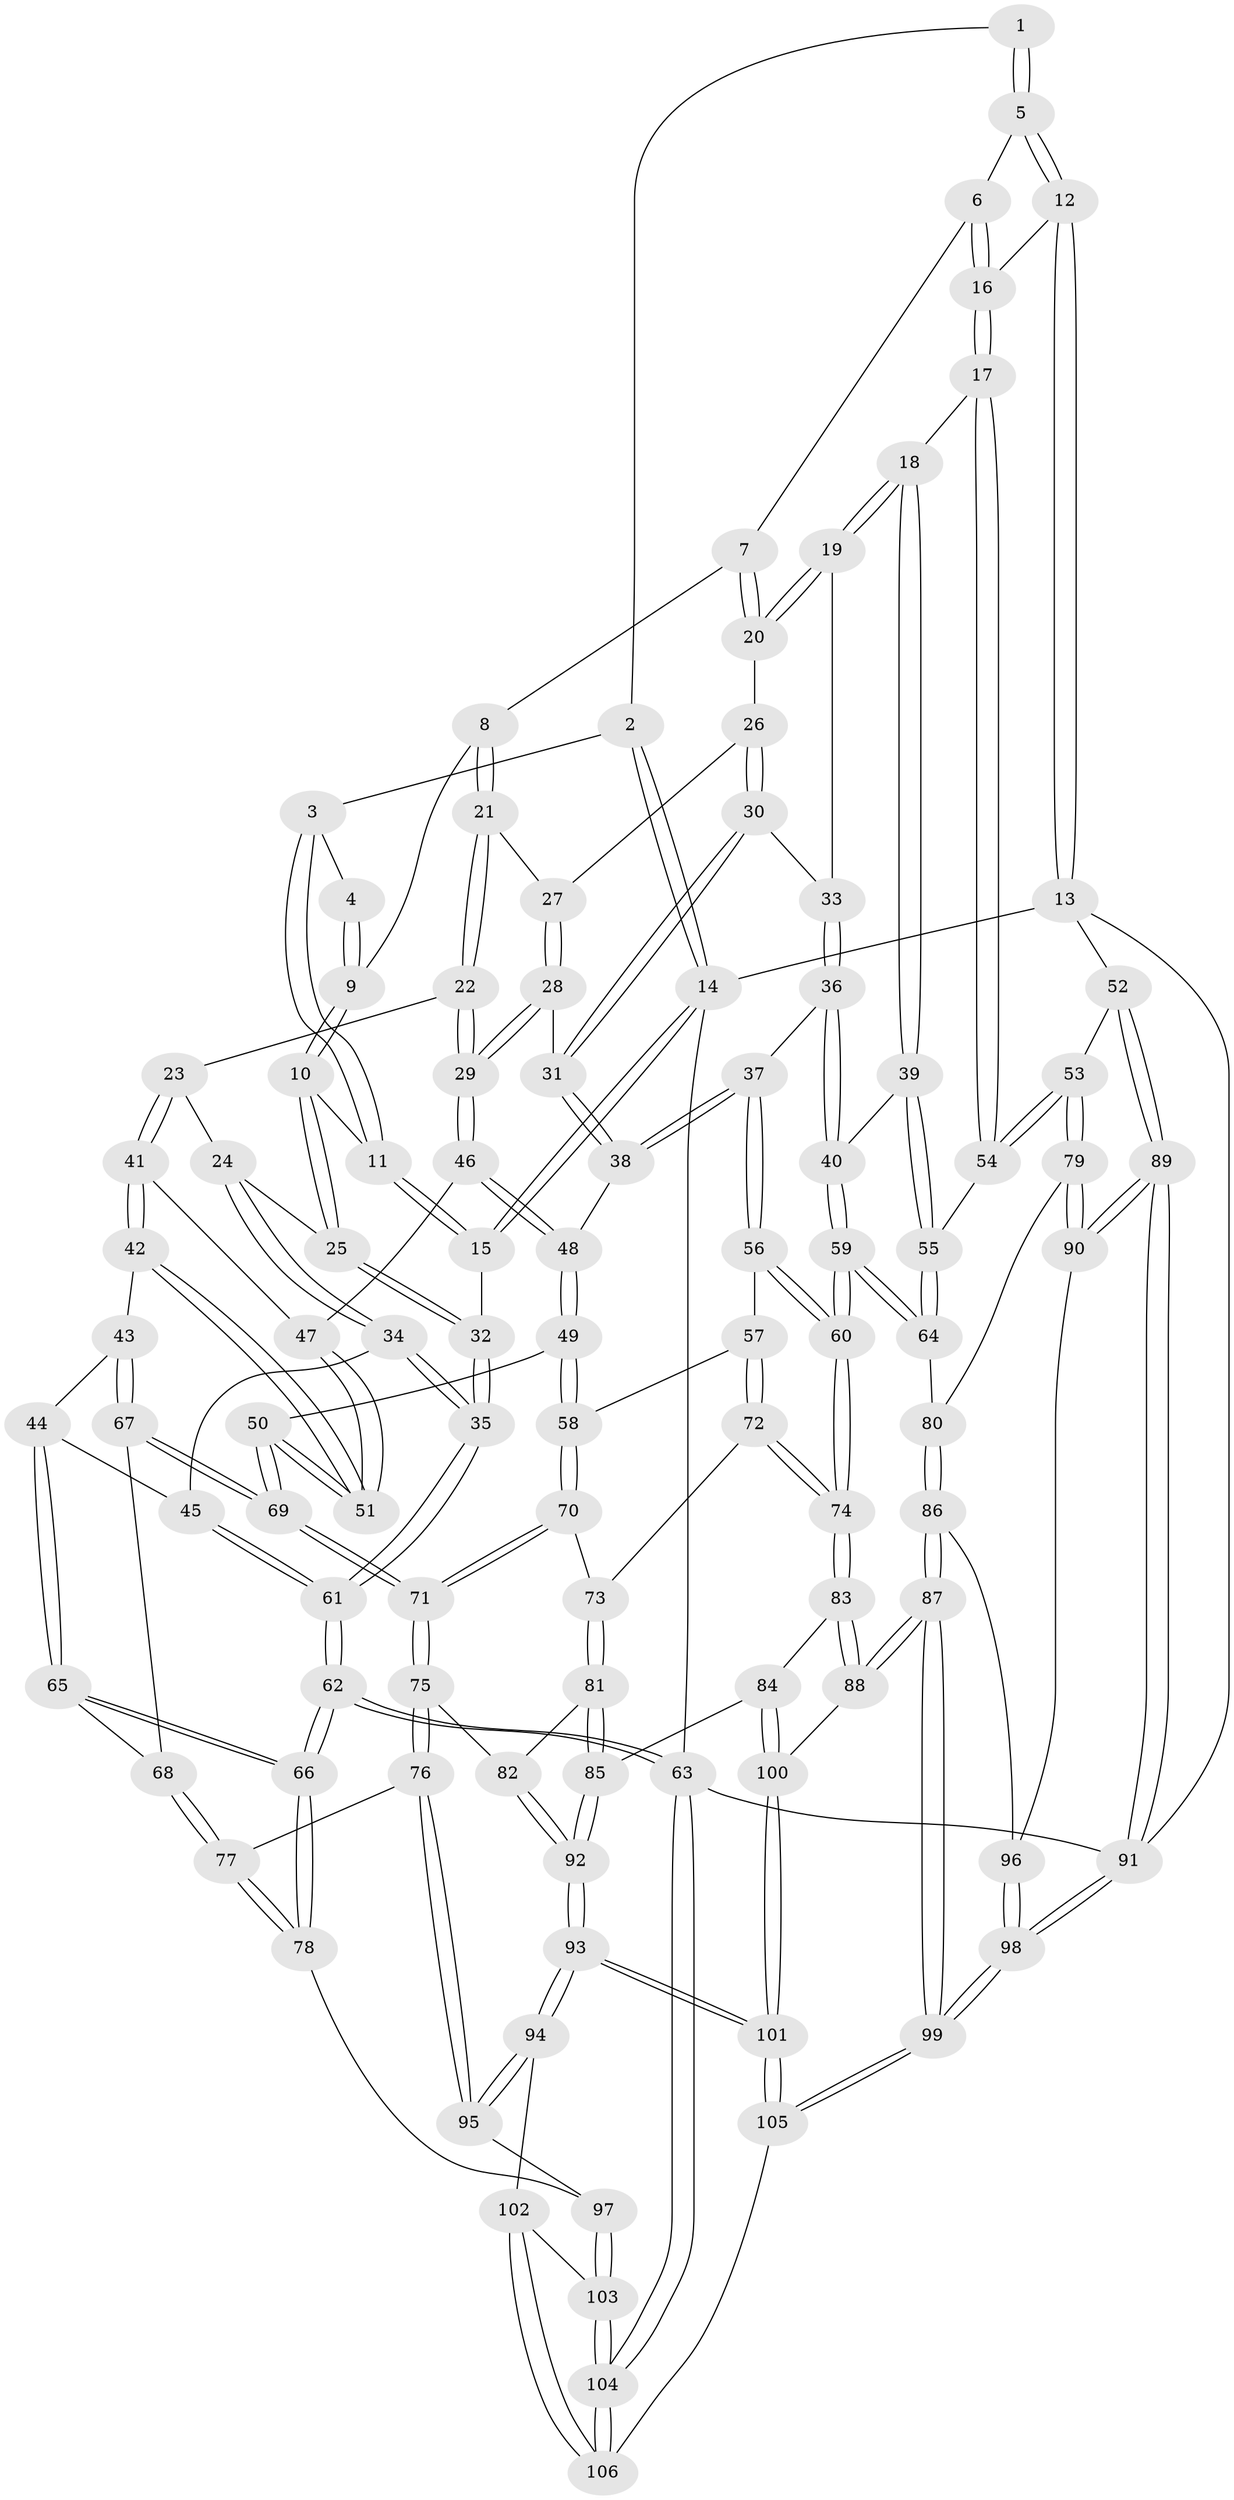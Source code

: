 // coarse degree distribution, {4: 0.4838709677419355, 5: 0.3225806451612903, 6: 0.0967741935483871, 3: 0.0967741935483871}
// Generated by graph-tools (version 1.1) at 2025/42/03/06/25 10:42:35]
// undirected, 106 vertices, 262 edges
graph export_dot {
graph [start="1"]
  node [color=gray90,style=filled];
  1 [pos="+0.3798315919685846+0"];
  2 [pos="+0+0"];
  3 [pos="+0.16613313482227973+0.10338431526072563"];
  4 [pos="+0.28943804957627833+0.09110002518632203"];
  5 [pos="+0.7298596590288755+0"];
  6 [pos="+0.6813745955626332+0"];
  7 [pos="+0.6440089015527992+0.02151149827764159"];
  8 [pos="+0.37658968684823485+0.19488278128196637"];
  9 [pos="+0.3527721053919352+0.17384565579890615"];
  10 [pos="+0.1401444733607103+0.2461708159793465"];
  11 [pos="+0.13836449825809838+0.19472877201950567"];
  12 [pos="+1+0"];
  13 [pos="+1+0"];
  14 [pos="+0+0"];
  15 [pos="+0+0"];
  16 [pos="+0.8257875240986831+0.3934168355490763"];
  17 [pos="+0.8186684358445023+0.40858743778090656"];
  18 [pos="+0.7371512295780678+0.4135594654402236"];
  19 [pos="+0.6398230343031833+0.3208920659615771"];
  20 [pos="+0.6301048970956757+0.24843590705647278"];
  21 [pos="+0.3767708267618571+0.20662942690228564"];
  22 [pos="+0.23627279142578395+0.3473224033871916"];
  23 [pos="+0.21474444553398359+0.3466563289114221"];
  24 [pos="+0.14488793368229178+0.3137801253211138"];
  25 [pos="+0.13312700191288993+0.2884408396582865"];
  26 [pos="+0.4197287171193491+0.2557660148575065"];
  27 [pos="+0.4002016325792252+0.24064538084257342"];
  28 [pos="+0.37077725311855775+0.4012555005827495"];
  29 [pos="+0.33024673636986984+0.42306660258376727"];
  30 [pos="+0.4986842956160243+0.36656800618363466"];
  31 [pos="+0.47418397235630994+0.396125413546408"];
  32 [pos="+0+0.19595802305575943"];
  33 [pos="+0.5487832306204562+0.3562859587495959"];
  34 [pos="+0.08995286603428126+0.3848080452852698"];
  35 [pos="+0+0.423352701974756"];
  36 [pos="+0.5577928535658089+0.5307370524158794"];
  37 [pos="+0.49124866141977824+0.522759967843238"];
  38 [pos="+0.48347629689697263+0.5122507756316613"];
  39 [pos="+0.6856282434554413+0.494353057724727"];
  40 [pos="+0.5888842575289586+0.5401650818882122"];
  41 [pos="+0.18710317055771636+0.5228988257416253"];
  42 [pos="+0.16806498728963232+0.5452055085456896"];
  43 [pos="+0.15051431714390862+0.5560359684340388"];
  44 [pos="+0.11079413297362092+0.5426616566506841"];
  45 [pos="+0.08130126277138225+0.5294295981726017"];
  46 [pos="+0.33117096478098024+0.44274654268647096"];
  47 [pos="+0.2618789657287945+0.5042401467219414"];
  48 [pos="+0.36025257455533793+0.49199092245622883"];
  49 [pos="+0.3384998099626648+0.6080970239599813"];
  50 [pos="+0.3364542663713995+0.6085493865996315"];
  51 [pos="+0.3243347856911924+0.6002465372469394"];
  52 [pos="+1+0.5790691947770731"];
  53 [pos="+1+0.5747770428701606"];
  54 [pos="+0.9958721143327849+0.5642449485153884"];
  55 [pos="+0.7321431916222115+0.6578779294326388"];
  56 [pos="+0.43465987281565166+0.625464796124898"];
  57 [pos="+0.403079426608325+0.6320716607521119"];
  58 [pos="+0.38760283918672644+0.6290948590068366"];
  59 [pos="+0.5768039697132996+0.7346206809375267"];
  60 [pos="+0.5758860974275659+0.7353030902411525"];
  61 [pos="+0+0.6059340512560731"];
  62 [pos="+0+0.7758094830798212"];
  63 [pos="+0+1"];
  64 [pos="+0.7077283497162546+0.7153169128428694"];
  65 [pos="+0.052845275386523165+0.7012199760647204"];
  66 [pos="+0+0.7822667281052866"];
  67 [pos="+0.169280155597946+0.6385650946200174"];
  68 [pos="+0.14046098625828563+0.6760379624279571"];
  69 [pos="+0.25966430235389704+0.6835898217064372"];
  70 [pos="+0.3467945049340869+0.7257351067100282"];
  71 [pos="+0.2675661561736866+0.7389415243169967"];
  72 [pos="+0.40609986936171805+0.7388699331990359"];
  73 [pos="+0.38587721935350133+0.749097507142994"];
  74 [pos="+0.5440931442131489+0.802045714829696"];
  75 [pos="+0.2624201270350574+0.763462985706716"];
  76 [pos="+0.21202406408552396+0.8106813915205204"];
  77 [pos="+0.15954421523171414+0.7758675973118149"];
  78 [pos="+0+0.7956265036321761"];
  79 [pos="+0.8704168146659094+0.7684173178120886"];
  80 [pos="+0.7276359558989018+0.7351928258893828"];
  81 [pos="+0.3623300933478089+0.7988150361916597"];
  82 [pos="+0.3302539764224274+0.8003256240746355"];
  83 [pos="+0.539855661071175+0.8280056730054124"];
  84 [pos="+0.44068686295751114+0.8621441403129801"];
  85 [pos="+0.43440944582880836+0.8611368252961473"];
  86 [pos="+0.7374890513860864+0.8530015980109686"];
  87 [pos="+0.6506390062462349+1"];
  88 [pos="+0.6376862583270746+1"];
  89 [pos="+1+0.8561875080243747"];
  90 [pos="+0.8779370184489447+0.8306650178742035"];
  91 [pos="+1+1"];
  92 [pos="+0.32030075706322864+0.9042651554561315"];
  93 [pos="+0.28404818488007694+0.9383773411034745"];
  94 [pos="+0.22523940858707545+0.9004005382151998"];
  95 [pos="+0.20753672280764648+0.8610521129335975"];
  96 [pos="+0.8728712023793012+0.84520761764802"];
  97 [pos="+0.06954646193358772+0.8766890651902611"];
  98 [pos="+0.8955327330165951+1"];
  99 [pos="+0.7157544445448918+1"];
  100 [pos="+0.42176004230661424+0.9433407483430658"];
  101 [pos="+0.34568141623309456+1"];
  102 [pos="+0.18704119237533756+0.9356725099336377"];
  103 [pos="+0.10453613921338124+0.9658569563794966"];
  104 [pos="+0+1"];
  105 [pos="+0.3642450547506583+1"];
  106 [pos="+0.12376887171660206+1"];
  1 -- 2;
  1 -- 5;
  1 -- 5;
  2 -- 3;
  2 -- 14;
  2 -- 14;
  3 -- 4;
  3 -- 11;
  3 -- 11;
  4 -- 9;
  4 -- 9;
  5 -- 6;
  5 -- 12;
  5 -- 12;
  6 -- 7;
  6 -- 16;
  6 -- 16;
  7 -- 8;
  7 -- 20;
  7 -- 20;
  8 -- 9;
  8 -- 21;
  8 -- 21;
  9 -- 10;
  9 -- 10;
  10 -- 11;
  10 -- 25;
  10 -- 25;
  11 -- 15;
  11 -- 15;
  12 -- 13;
  12 -- 13;
  12 -- 16;
  13 -- 14;
  13 -- 52;
  13 -- 91;
  14 -- 15;
  14 -- 15;
  14 -- 63;
  15 -- 32;
  16 -- 17;
  16 -- 17;
  17 -- 18;
  17 -- 54;
  17 -- 54;
  18 -- 19;
  18 -- 19;
  18 -- 39;
  18 -- 39;
  19 -- 20;
  19 -- 20;
  19 -- 33;
  20 -- 26;
  21 -- 22;
  21 -- 22;
  21 -- 27;
  22 -- 23;
  22 -- 29;
  22 -- 29;
  23 -- 24;
  23 -- 41;
  23 -- 41;
  24 -- 25;
  24 -- 34;
  24 -- 34;
  25 -- 32;
  25 -- 32;
  26 -- 27;
  26 -- 30;
  26 -- 30;
  27 -- 28;
  27 -- 28;
  28 -- 29;
  28 -- 29;
  28 -- 31;
  29 -- 46;
  29 -- 46;
  30 -- 31;
  30 -- 31;
  30 -- 33;
  31 -- 38;
  31 -- 38;
  32 -- 35;
  32 -- 35;
  33 -- 36;
  33 -- 36;
  34 -- 35;
  34 -- 35;
  34 -- 45;
  35 -- 61;
  35 -- 61;
  36 -- 37;
  36 -- 40;
  36 -- 40;
  37 -- 38;
  37 -- 38;
  37 -- 56;
  37 -- 56;
  38 -- 48;
  39 -- 40;
  39 -- 55;
  39 -- 55;
  40 -- 59;
  40 -- 59;
  41 -- 42;
  41 -- 42;
  41 -- 47;
  42 -- 43;
  42 -- 51;
  42 -- 51;
  43 -- 44;
  43 -- 67;
  43 -- 67;
  44 -- 45;
  44 -- 65;
  44 -- 65;
  45 -- 61;
  45 -- 61;
  46 -- 47;
  46 -- 48;
  46 -- 48;
  47 -- 51;
  47 -- 51;
  48 -- 49;
  48 -- 49;
  49 -- 50;
  49 -- 58;
  49 -- 58;
  50 -- 51;
  50 -- 51;
  50 -- 69;
  50 -- 69;
  52 -- 53;
  52 -- 89;
  52 -- 89;
  53 -- 54;
  53 -- 54;
  53 -- 79;
  53 -- 79;
  54 -- 55;
  55 -- 64;
  55 -- 64;
  56 -- 57;
  56 -- 60;
  56 -- 60;
  57 -- 58;
  57 -- 72;
  57 -- 72;
  58 -- 70;
  58 -- 70;
  59 -- 60;
  59 -- 60;
  59 -- 64;
  59 -- 64;
  60 -- 74;
  60 -- 74;
  61 -- 62;
  61 -- 62;
  62 -- 63;
  62 -- 63;
  62 -- 66;
  62 -- 66;
  63 -- 104;
  63 -- 104;
  63 -- 91;
  64 -- 80;
  65 -- 66;
  65 -- 66;
  65 -- 68;
  66 -- 78;
  66 -- 78;
  67 -- 68;
  67 -- 69;
  67 -- 69;
  68 -- 77;
  68 -- 77;
  69 -- 71;
  69 -- 71;
  70 -- 71;
  70 -- 71;
  70 -- 73;
  71 -- 75;
  71 -- 75;
  72 -- 73;
  72 -- 74;
  72 -- 74;
  73 -- 81;
  73 -- 81;
  74 -- 83;
  74 -- 83;
  75 -- 76;
  75 -- 76;
  75 -- 82;
  76 -- 77;
  76 -- 95;
  76 -- 95;
  77 -- 78;
  77 -- 78;
  78 -- 97;
  79 -- 80;
  79 -- 90;
  79 -- 90;
  80 -- 86;
  80 -- 86;
  81 -- 82;
  81 -- 85;
  81 -- 85;
  82 -- 92;
  82 -- 92;
  83 -- 84;
  83 -- 88;
  83 -- 88;
  84 -- 85;
  84 -- 100;
  84 -- 100;
  85 -- 92;
  85 -- 92;
  86 -- 87;
  86 -- 87;
  86 -- 96;
  87 -- 88;
  87 -- 88;
  87 -- 99;
  87 -- 99;
  88 -- 100;
  89 -- 90;
  89 -- 90;
  89 -- 91;
  89 -- 91;
  90 -- 96;
  91 -- 98;
  91 -- 98;
  92 -- 93;
  92 -- 93;
  93 -- 94;
  93 -- 94;
  93 -- 101;
  93 -- 101;
  94 -- 95;
  94 -- 95;
  94 -- 102;
  95 -- 97;
  96 -- 98;
  96 -- 98;
  97 -- 103;
  97 -- 103;
  98 -- 99;
  98 -- 99;
  99 -- 105;
  99 -- 105;
  100 -- 101;
  100 -- 101;
  101 -- 105;
  101 -- 105;
  102 -- 103;
  102 -- 106;
  102 -- 106;
  103 -- 104;
  103 -- 104;
  104 -- 106;
  104 -- 106;
  105 -- 106;
}
